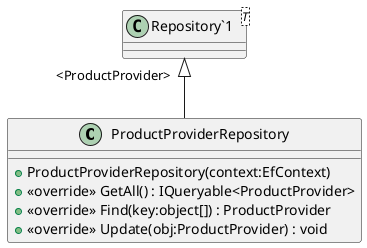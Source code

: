 @startuml
class ProductProviderRepository {
    + ProductProviderRepository(context:EfContext)
    + <<override>> GetAll() : IQueryable<ProductProvider>
    + <<override>> Find(key:object[]) : ProductProvider
    + <<override>> Update(obj:ProductProvider) : void
}
class "Repository`1"<T> {
}
"Repository`1" "<ProductProvider>" <|-- ProductProviderRepository
@enduml

